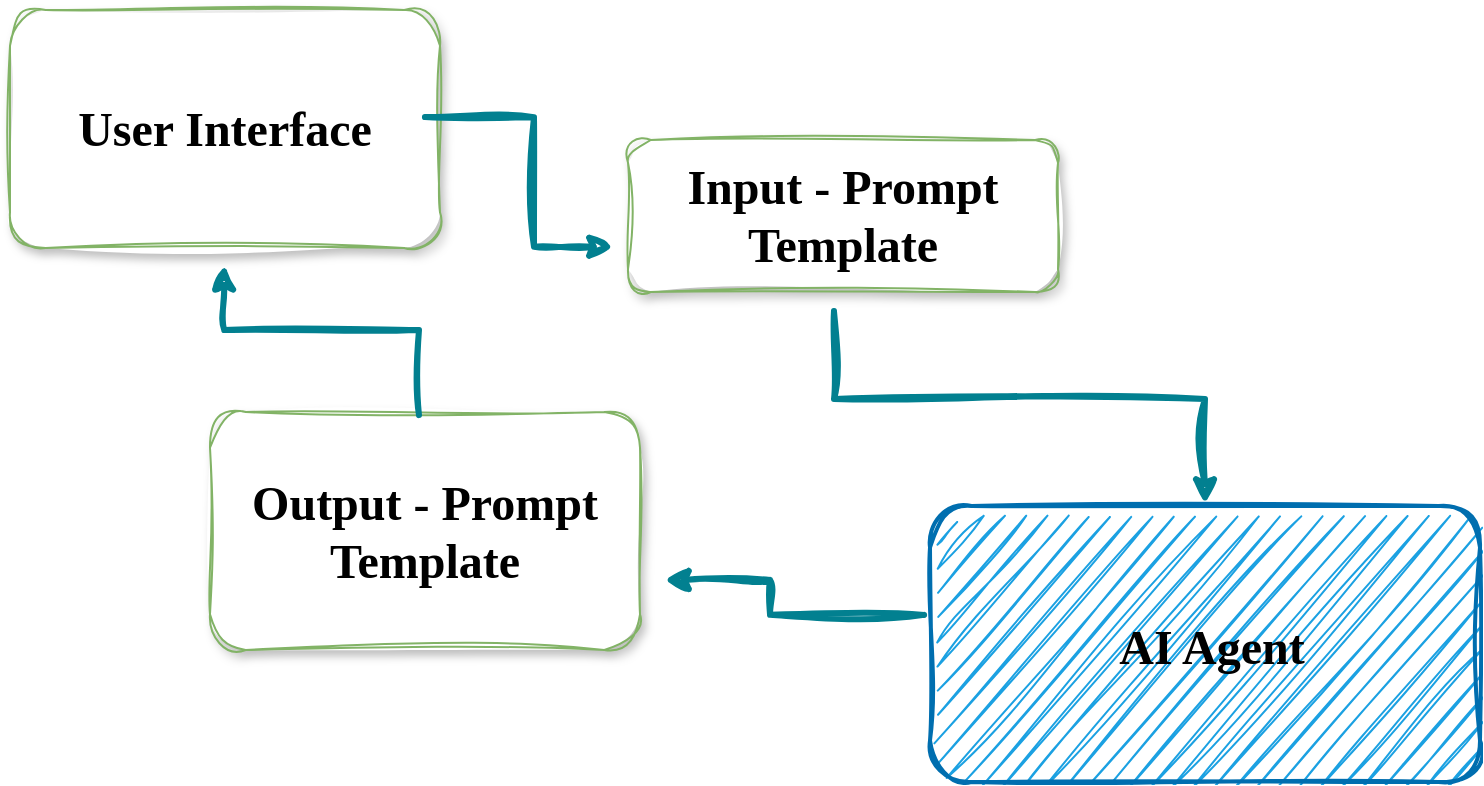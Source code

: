 <mxfile version="26.1.1">
  <diagram name="Page-1" id="c7558073-3199-34d8-9f00-42111426c3f3">
    <mxGraphModel dx="2190" dy="1100" grid="0" gridSize="10" guides="0" tooltips="1" connect="0" arrows="0" fold="1" page="1" pageScale="1" pageWidth="850" pageHeight="1100" background="none" math="0" shadow="0" adaptiveColors="auto">
      <root>
        <object label="" id="0">
          <mxCell />
        </object>
        <mxCell id="1" parent="0" />
        <mxCell id="TeiEiH09iCQTftUvuPfI-18" value="" style="group" vertex="1" connectable="0" parent="1">
          <mxGeometry x="523" y="338" width="275" height="138" as="geometry" />
        </mxCell>
        <mxCell id="TeiEiH09iCQTftUvuPfI-15" value="" style="rounded=1;whiteSpace=wrap;html=1;labelBackgroundColor=none;fillColor=#1ba1e2;strokeColor=#006EAF;fontColor=#ffffff;sketch=1;curveFitting=1;jiggle=2;glass=0;shadow=0;fontFamily=Helvetica;fillStyle=auto;gradientColor=none;strokeWidth=2;perimeterSpacing=1;imageAspect=0;" vertex="1" parent="TeiEiH09iCQTftUvuPfI-18">
          <mxGeometry width="275" height="138" as="geometry" />
        </mxCell>
        <mxCell id="TeiEiH09iCQTftUvuPfI-17" value="AI Agent" style="text;html=1;align=center;verticalAlign=middle;whiteSpace=wrap;rounded=0;fontFamily=Comic Sans MS;fontColor=light-dark(#000000, #0b2008);fontSize=24;fontStyle=1" vertex="1" parent="TeiEiH09iCQTftUvuPfI-18">
          <mxGeometry x="41.8" y="46.407" width="198.0" height="48.85" as="geometry" />
        </mxCell>
        <mxCell id="TeiEiH09iCQTftUvuPfI-22" value="Input - Prompt Template" style="text;html=1;align=center;verticalAlign=middle;whiteSpace=wrap;rounded=1;fontFamily=Comic Sans MS;fontSize=24;fontStyle=1;fillColor=default;strokeColor=#82b366;fillStyle=solid;sketch=1;curveFitting=1;jiggle=2;shadow=1;gradientColor=none;" vertex="1" parent="1">
          <mxGeometry x="372" y="155" width="215" height="76" as="geometry" />
        </mxCell>
        <mxCell id="TeiEiH09iCQTftUvuPfI-23" value="Output - Prompt Template" style="text;html=1;align=center;verticalAlign=middle;whiteSpace=wrap;rounded=1;fontFamily=Comic Sans MS;fontSize=24;fontStyle=1;fillColor=default;strokeColor=#82b366;fillStyle=solid;sketch=1;curveFitting=1;jiggle=2;shadow=1;gradientColor=none;" vertex="1" parent="1">
          <mxGeometry x="163" y="291" width="215" height="119" as="geometry" />
        </mxCell>
        <mxCell id="TeiEiH09iCQTftUvuPfI-24" value="User Interface" style="text;html=1;align=center;verticalAlign=middle;whiteSpace=wrap;rounded=1;fontFamily=Comic Sans MS;fontSize=24;fontStyle=1;fillColor=default;strokeColor=#82b366;fillStyle=solid;sketch=1;curveFitting=1;jiggle=2;shadow=1;gradientColor=none;" vertex="1" parent="1">
          <mxGeometry x="63" y="90" width="215" height="119" as="geometry" />
        </mxCell>
        <object label="" text="Input - Prompt Template" id="TeiEiH09iCQTftUvuPfI-25">
          <mxCell style="edgeStyle=orthogonalEdgeStyle;rounded=0;orthogonalLoop=1;jettySize=auto;html=1;exitX=0.965;exitY=0.45;exitDx=0;exitDy=0;entryX=-0.033;entryY=0.702;entryDx=0;entryDy=0;strokeColor=#028090;fontColor=default;fillColor=#F45B69;strokeWidth=3;sketch=1;curveFitting=1;jiggle=2;labelBackgroundColor=none;entryPerimeter=0;exitPerimeter=0;" edge="1" parent="1" source="TeiEiH09iCQTftUvuPfI-24" target="TeiEiH09iCQTftUvuPfI-22">
            <mxGeometry relative="1" as="geometry">
              <mxPoint x="908" y="384" as="sourcePoint" />
              <mxPoint x="451" y="478" as="targetPoint" />
            </mxGeometry>
          </mxCell>
        </object>
        <object label="" text="Input - Prompt Template" id="TeiEiH09iCQTftUvuPfI-26">
          <mxCell style="edgeStyle=orthogonalEdgeStyle;rounded=0;orthogonalLoop=1;jettySize=auto;html=1;exitX=0.479;exitY=1.125;exitDx=0;exitDy=0;strokeColor=#028090;fontColor=default;fillColor=#F45B69;strokeWidth=3;sketch=1;curveFitting=1;jiggle=2;labelBackgroundColor=none;exitPerimeter=0;" edge="1" parent="1" source="TeiEiH09iCQTftUvuPfI-22" target="TeiEiH09iCQTftUvuPfI-15">
            <mxGeometry relative="1" as="geometry">
              <mxPoint x="458" y="537" as="sourcePoint" />
              <mxPoint x="758" y="593" as="targetPoint" />
            </mxGeometry>
          </mxCell>
        </object>
        <object label="" text="Input - Prompt Template" id="TeiEiH09iCQTftUvuPfI-27">
          <mxCell style="edgeStyle=orthogonalEdgeStyle;rounded=0;orthogonalLoop=1;jettySize=auto;html=1;exitX=-0.007;exitY=0.396;exitDx=0;exitDy=0;strokeColor=#028090;fontColor=default;fillColor=#F45B69;strokeWidth=3;sketch=1;curveFitting=1;jiggle=2;labelBackgroundColor=none;exitPerimeter=0;entryX=1.056;entryY=0.706;entryDx=0;entryDy=0;entryPerimeter=0;" edge="1" parent="1" source="TeiEiH09iCQTftUvuPfI-15" target="TeiEiH09iCQTftUvuPfI-23">
            <mxGeometry relative="1" as="geometry">
              <mxPoint x="453" y="691" as="sourcePoint" />
              <mxPoint x="639" y="787" as="targetPoint" />
              <Array as="points">
                <mxPoint x="443" y="393" />
                <mxPoint x="443" y="375" />
              </Array>
            </mxGeometry>
          </mxCell>
        </object>
        <object label="" text="Input - Prompt Template" id="TeiEiH09iCQTftUvuPfI-30">
          <mxCell style="edgeStyle=orthogonalEdgeStyle;rounded=0;orthogonalLoop=1;jettySize=auto;html=1;exitX=0.486;exitY=0.013;exitDx=0;exitDy=0;strokeColor=#028090;fontColor=default;fillColor=#F45B69;strokeWidth=3;sketch=1;curveFitting=1;jiggle=2;labelBackgroundColor=none;exitPerimeter=0;entryX=0.498;entryY=1.071;entryDx=0;entryDy=0;entryPerimeter=0;" edge="1" parent="1" source="TeiEiH09iCQTftUvuPfI-23" target="TeiEiH09iCQTftUvuPfI-24">
            <mxGeometry relative="1" as="geometry">
              <mxPoint x="280" y="154" as="sourcePoint" />
              <mxPoint x="545" y="910" as="targetPoint" />
            </mxGeometry>
          </mxCell>
        </object>
      </root>
    </mxGraphModel>
  </diagram>
</mxfile>
